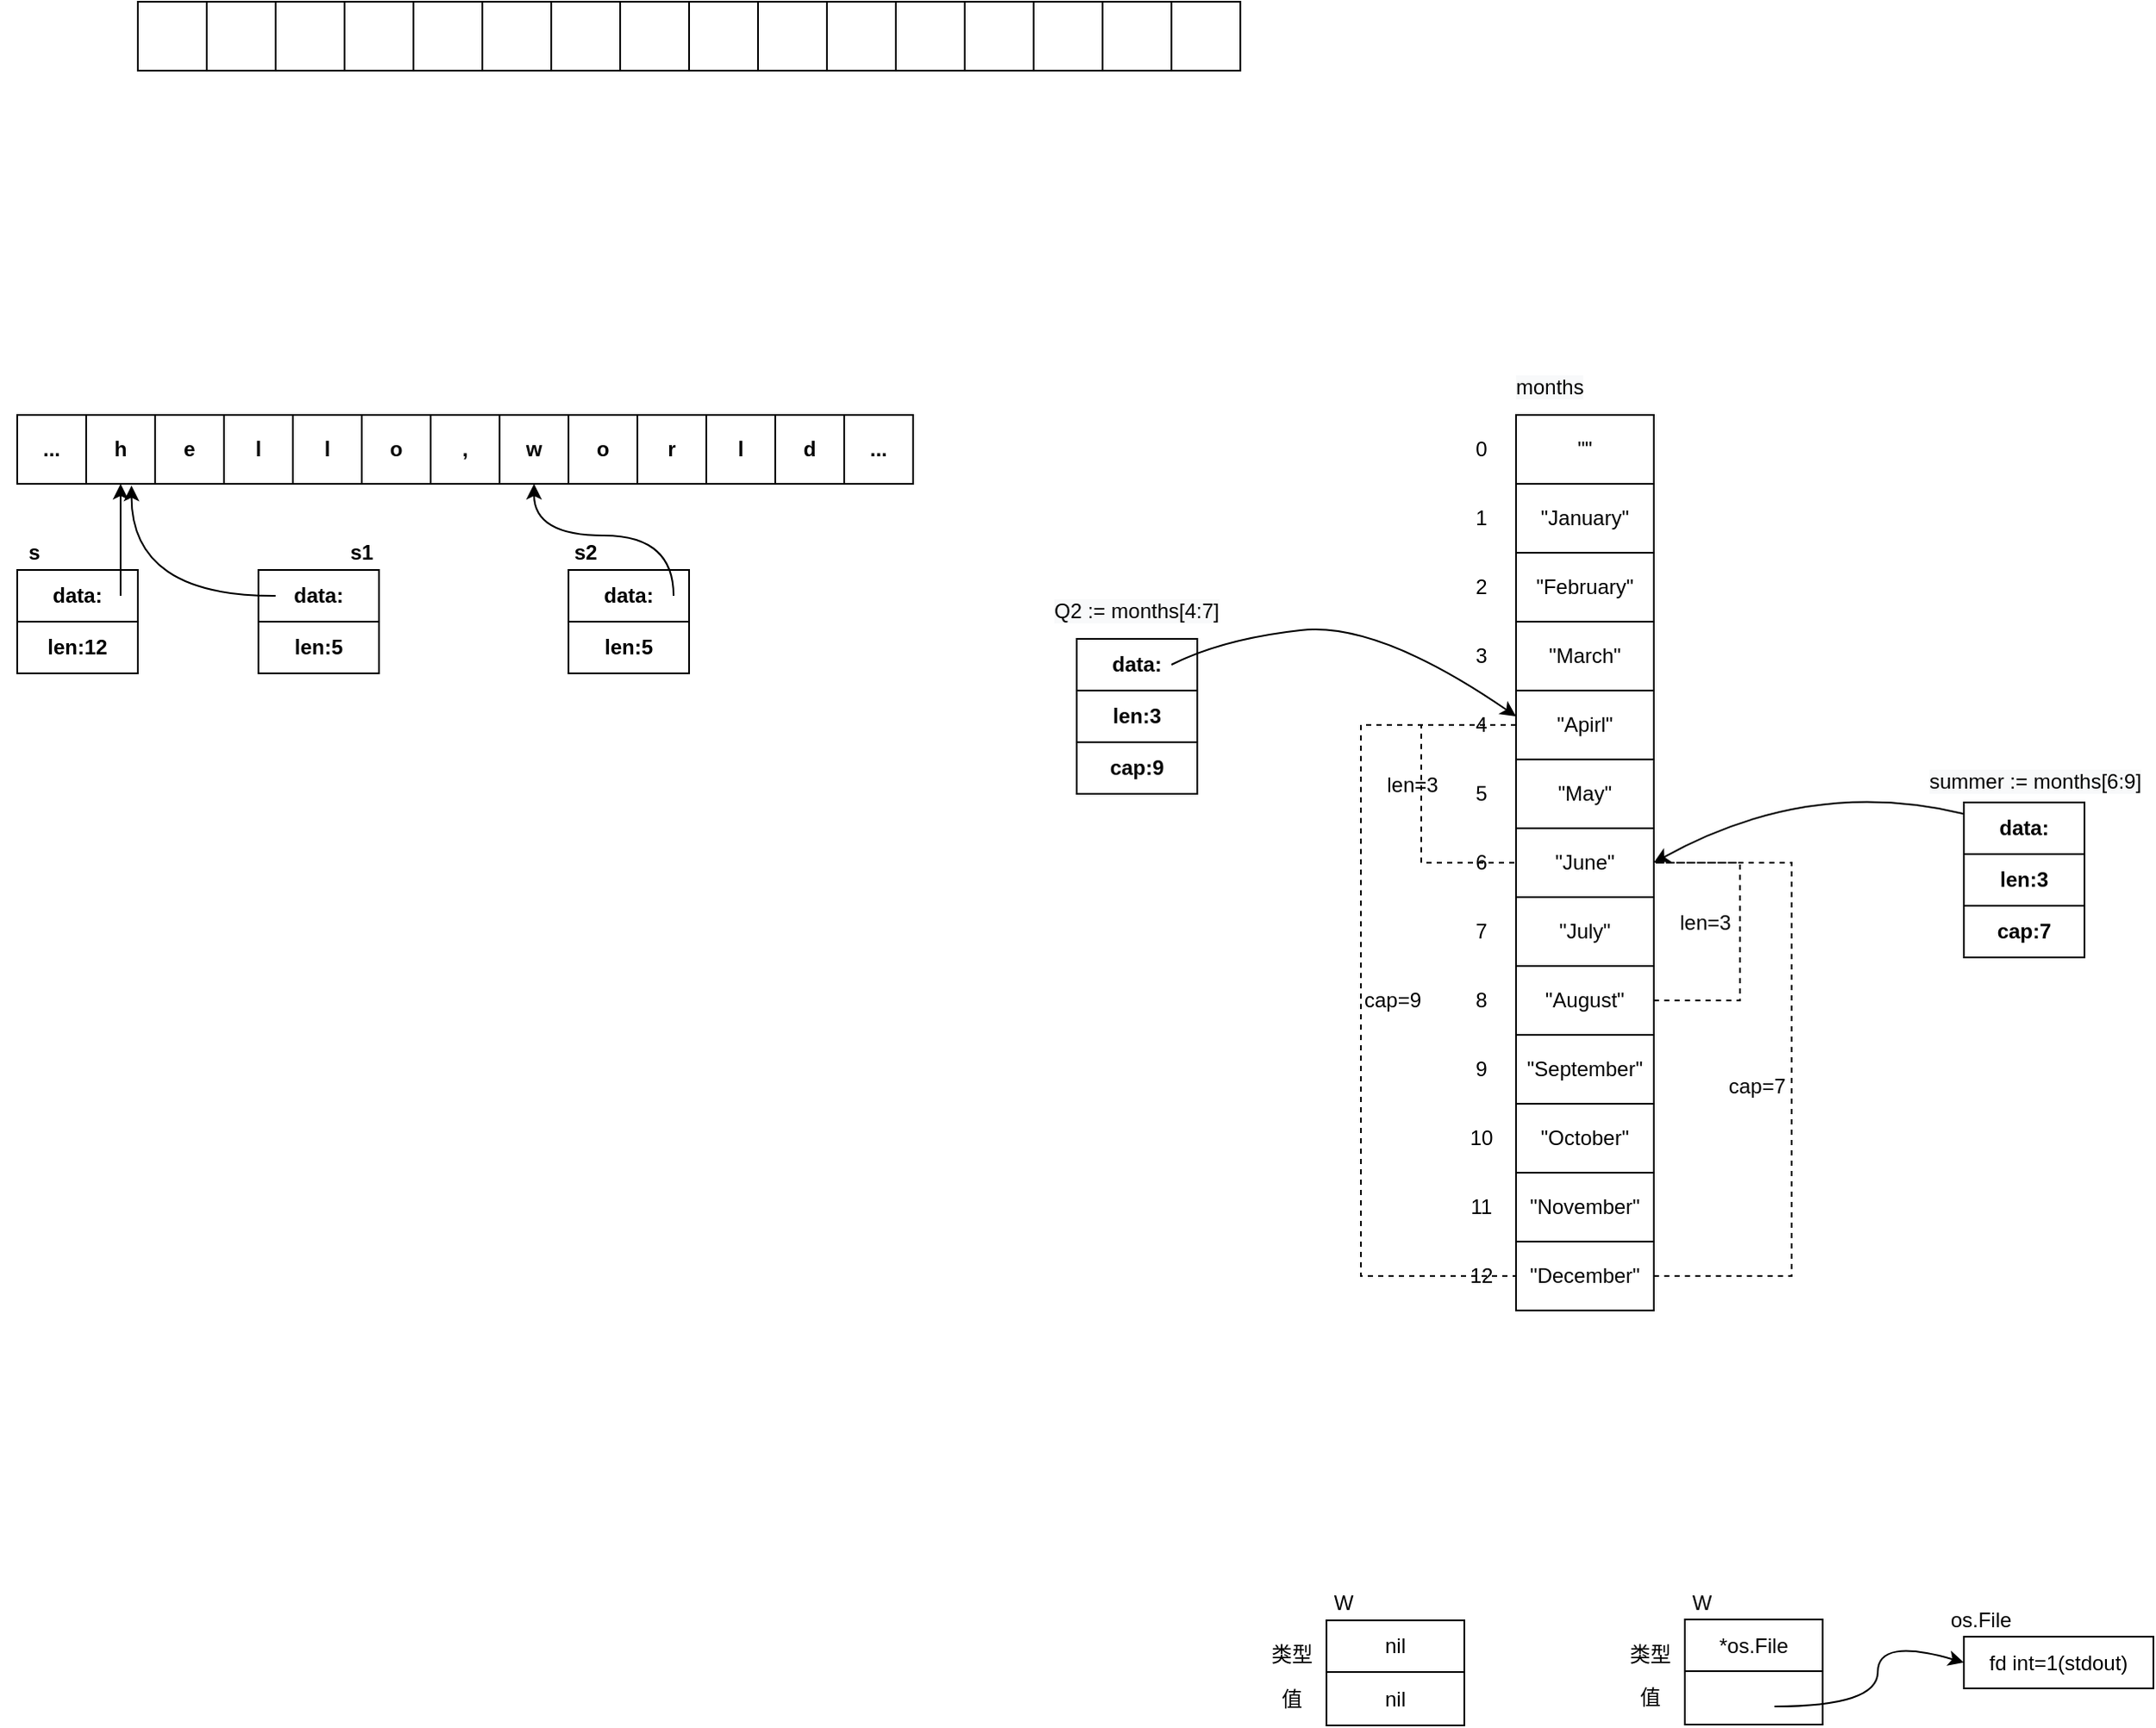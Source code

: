 <mxfile version="14.9.2" type="github">
  <diagram id="4ZGvZ0fgoe1KlmU3mvZ7" name="Page-1">
    <mxGraphModel dx="1318" dy="821" grid="1" gridSize="10" guides="1" tooltips="1" connect="1" arrows="1" fold="1" page="1" pageScale="1" pageWidth="827" pageHeight="1169" math="0" shadow="0">
      <root>
        <mxCell id="0" />
        <mxCell id="1" parent="0" />
        <mxCell id="xNucGwOiqGYlvezc4-lI-102" value="" style="strokeWidth=1;html=1;shape=mxgraph.flowchart.annotation_1;align=left;pointerEvents=1;dashed=1;rotation=-180;" vertex="1" parent="1">
          <mxGeometry x="1000" y="700" width="80" height="240" as="geometry" />
        </mxCell>
        <mxCell id="xNucGwOiqGYlvezc4-lI-97" value="cap=9" style="strokeWidth=1;html=1;shape=mxgraph.flowchart.annotation_1;align=left;pointerEvents=1;dashed=1;" vertex="1" parent="1">
          <mxGeometry x="830" y="620" width="90" height="320" as="geometry" />
        </mxCell>
        <mxCell id="xNucGwOiqGYlvezc4-lI-1" value="" style="rounded=0;whiteSpace=wrap;html=1;" vertex="1" parent="1">
          <mxGeometry x="120" y="200" width="40" height="40" as="geometry" />
        </mxCell>
        <mxCell id="xNucGwOiqGYlvezc4-lI-2" value="" style="rounded=0;whiteSpace=wrap;html=1;" vertex="1" parent="1">
          <mxGeometry x="160" y="200" width="40" height="40" as="geometry" />
        </mxCell>
        <mxCell id="xNucGwOiqGYlvezc4-lI-3" value="" style="rounded=0;whiteSpace=wrap;html=1;" vertex="1" parent="1">
          <mxGeometry x="200" y="200" width="40" height="40" as="geometry" />
        </mxCell>
        <mxCell id="xNucGwOiqGYlvezc4-lI-4" value="" style="rounded=0;whiteSpace=wrap;html=1;" vertex="1" parent="1">
          <mxGeometry x="240" y="200" width="40" height="40" as="geometry" />
        </mxCell>
        <mxCell id="xNucGwOiqGYlvezc4-lI-13" value="" style="rounded=0;whiteSpace=wrap;html=1;" vertex="1" parent="1">
          <mxGeometry x="280" y="200" width="40" height="40" as="geometry" />
        </mxCell>
        <mxCell id="xNucGwOiqGYlvezc4-lI-14" value="" style="rounded=0;whiteSpace=wrap;html=1;" vertex="1" parent="1">
          <mxGeometry x="320" y="200" width="40" height="40" as="geometry" />
        </mxCell>
        <mxCell id="xNucGwOiqGYlvezc4-lI-15" value="" style="rounded=0;whiteSpace=wrap;html=1;" vertex="1" parent="1">
          <mxGeometry x="360" y="200" width="40" height="40" as="geometry" />
        </mxCell>
        <mxCell id="xNucGwOiqGYlvezc4-lI-16" value="" style="rounded=0;whiteSpace=wrap;html=1;" vertex="1" parent="1">
          <mxGeometry x="400" y="200" width="40" height="40" as="geometry" />
        </mxCell>
        <mxCell id="xNucGwOiqGYlvezc4-lI-17" value="" style="rounded=0;whiteSpace=wrap;html=1;" vertex="1" parent="1">
          <mxGeometry x="440" y="200" width="40" height="40" as="geometry" />
        </mxCell>
        <mxCell id="xNucGwOiqGYlvezc4-lI-18" value="" style="rounded=0;whiteSpace=wrap;html=1;" vertex="1" parent="1">
          <mxGeometry x="480" y="200" width="40" height="40" as="geometry" />
        </mxCell>
        <mxCell id="xNucGwOiqGYlvezc4-lI-19" value="" style="rounded=0;whiteSpace=wrap;html=1;" vertex="1" parent="1">
          <mxGeometry x="520" y="200" width="40" height="40" as="geometry" />
        </mxCell>
        <mxCell id="xNucGwOiqGYlvezc4-lI-20" value="" style="rounded=0;whiteSpace=wrap;html=1;" vertex="1" parent="1">
          <mxGeometry x="560" y="200" width="40" height="40" as="geometry" />
        </mxCell>
        <mxCell id="xNucGwOiqGYlvezc4-lI-21" value="" style="rounded=0;whiteSpace=wrap;html=1;" vertex="1" parent="1">
          <mxGeometry x="600" y="200" width="40" height="40" as="geometry" />
        </mxCell>
        <mxCell id="xNucGwOiqGYlvezc4-lI-22" value="" style="rounded=0;whiteSpace=wrap;html=1;" vertex="1" parent="1">
          <mxGeometry x="640" y="200" width="40" height="40" as="geometry" />
        </mxCell>
        <mxCell id="xNucGwOiqGYlvezc4-lI-23" value="" style="rounded=0;whiteSpace=wrap;html=1;" vertex="1" parent="1">
          <mxGeometry x="680" y="200" width="40" height="40" as="geometry" />
        </mxCell>
        <mxCell id="xNucGwOiqGYlvezc4-lI-24" value="" style="rounded=0;whiteSpace=wrap;html=1;" vertex="1" parent="1">
          <mxGeometry x="720" y="200" width="40" height="40" as="geometry" />
        </mxCell>
        <mxCell id="xNucGwOiqGYlvezc4-lI-25" value="&lt;span&gt;...&lt;/span&gt;" style="rounded=0;whiteSpace=wrap;html=1;fontStyle=1" vertex="1" parent="1">
          <mxGeometry x="50" y="440" width="40" height="40" as="geometry" />
        </mxCell>
        <mxCell id="xNucGwOiqGYlvezc4-lI-26" value="&lt;span&gt;h&lt;/span&gt;" style="rounded=0;whiteSpace=wrap;html=1;fontStyle=1" vertex="1" parent="1">
          <mxGeometry x="90" y="440" width="40" height="40" as="geometry" />
        </mxCell>
        <mxCell id="xNucGwOiqGYlvezc4-lI-27" value="&lt;span&gt;e&lt;/span&gt;" style="rounded=0;whiteSpace=wrap;html=1;fontStyle=1" vertex="1" parent="1">
          <mxGeometry x="130" y="440" width="40" height="40" as="geometry" />
        </mxCell>
        <mxCell id="xNucGwOiqGYlvezc4-lI-28" value="&lt;span&gt;l&lt;/span&gt;" style="rounded=0;whiteSpace=wrap;html=1;fontStyle=1" vertex="1" parent="1">
          <mxGeometry x="170" y="440" width="40" height="40" as="geometry" />
        </mxCell>
        <mxCell id="xNucGwOiqGYlvezc4-lI-29" value="&lt;span&gt;l&lt;/span&gt;" style="rounded=0;whiteSpace=wrap;html=1;fontStyle=1" vertex="1" parent="1">
          <mxGeometry x="210" y="440" width="40" height="40" as="geometry" />
        </mxCell>
        <mxCell id="xNucGwOiqGYlvezc4-lI-30" value="o" style="rounded=0;whiteSpace=wrap;html=1;fontStyle=1" vertex="1" parent="1">
          <mxGeometry x="250" y="440" width="40" height="40" as="geometry" />
        </mxCell>
        <mxCell id="xNucGwOiqGYlvezc4-lI-31" value="," style="rounded=0;whiteSpace=wrap;html=1;fontStyle=1" vertex="1" parent="1">
          <mxGeometry x="290" y="440" width="40" height="40" as="geometry" />
        </mxCell>
        <mxCell id="xNucGwOiqGYlvezc4-lI-32" value="w" style="rounded=0;whiteSpace=wrap;html=1;fontStyle=1" vertex="1" parent="1">
          <mxGeometry x="330" y="440" width="40" height="40" as="geometry" />
        </mxCell>
        <mxCell id="xNucGwOiqGYlvezc4-lI-33" value="o" style="rounded=0;whiteSpace=wrap;html=1;fontStyle=1" vertex="1" parent="1">
          <mxGeometry x="370" y="440" width="40" height="40" as="geometry" />
        </mxCell>
        <mxCell id="xNucGwOiqGYlvezc4-lI-34" value="r" style="rounded=0;whiteSpace=wrap;html=1;fontStyle=1" vertex="1" parent="1">
          <mxGeometry x="410" y="440" width="40" height="40" as="geometry" />
        </mxCell>
        <mxCell id="xNucGwOiqGYlvezc4-lI-35" value="l" style="rounded=0;whiteSpace=wrap;html=1;fontStyle=1" vertex="1" parent="1">
          <mxGeometry x="450" y="440" width="40" height="40" as="geometry" />
        </mxCell>
        <mxCell id="xNucGwOiqGYlvezc4-lI-36" value="d" style="rounded=0;whiteSpace=wrap;html=1;fontStyle=1" vertex="1" parent="1">
          <mxGeometry x="490" y="440" width="40" height="40" as="geometry" />
        </mxCell>
        <mxCell id="xNucGwOiqGYlvezc4-lI-37" value="&lt;span&gt;...&lt;/span&gt;" style="rounded=0;whiteSpace=wrap;html=1;fontStyle=1" vertex="1" parent="1">
          <mxGeometry x="530" y="440" width="40" height="40" as="geometry" />
        </mxCell>
        <mxCell id="xNucGwOiqGYlvezc4-lI-40" value="&quot;&quot;" style="rounded=0;whiteSpace=wrap;html=1;" vertex="1" parent="1">
          <mxGeometry x="920" y="440" width="80" height="40" as="geometry" />
        </mxCell>
        <mxCell id="xNucGwOiqGYlvezc4-lI-41" value="" style="group" vertex="1" connectable="0" parent="1">
          <mxGeometry x="50" y="530" width="70" height="60" as="geometry" />
        </mxCell>
        <mxCell id="xNucGwOiqGYlvezc4-lI-38" value="data:" style="rounded=0;whiteSpace=wrap;html=1;fontStyle=1" vertex="1" parent="xNucGwOiqGYlvezc4-lI-41">
          <mxGeometry width="70" height="30" as="geometry" />
        </mxCell>
        <mxCell id="xNucGwOiqGYlvezc4-lI-39" value="len:12" style="rounded=0;whiteSpace=wrap;html=1;fontStyle=1" vertex="1" parent="xNucGwOiqGYlvezc4-lI-41">
          <mxGeometry y="30" width="70" height="30" as="geometry" />
        </mxCell>
        <mxCell id="xNucGwOiqGYlvezc4-lI-42" value="&lt;b&gt;s&lt;/b&gt;" style="text;html=1;strokeColor=none;fillColor=none;align=center;verticalAlign=middle;whiteSpace=wrap;rounded=0;" vertex="1" parent="1">
          <mxGeometry x="40" y="510" width="40" height="20" as="geometry" />
        </mxCell>
        <mxCell id="xNucGwOiqGYlvezc4-lI-43" value="" style="endArrow=classic;html=1;entryX=0.5;entryY=1;entryDx=0;entryDy=0;noJump=1;anchorPointDirection=0;" edge="1" parent="1" target="xNucGwOiqGYlvezc4-lI-26">
          <mxGeometry width="50" height="50" relative="1" as="geometry">
            <mxPoint x="110" y="545" as="sourcePoint" />
            <mxPoint x="160" y="520" as="targetPoint" />
          </mxGeometry>
        </mxCell>
        <mxCell id="xNucGwOiqGYlvezc4-lI-45" value="" style="group" vertex="1" connectable="0" parent="1">
          <mxGeometry x="190" y="530" width="70" height="60" as="geometry" />
        </mxCell>
        <mxCell id="xNucGwOiqGYlvezc4-lI-46" value="data:" style="rounded=0;whiteSpace=wrap;html=1;fontStyle=1" vertex="1" parent="xNucGwOiqGYlvezc4-lI-45">
          <mxGeometry width="70" height="30" as="geometry" />
        </mxCell>
        <mxCell id="xNucGwOiqGYlvezc4-lI-47" value="len:5" style="rounded=0;whiteSpace=wrap;html=1;fontStyle=1" vertex="1" parent="xNucGwOiqGYlvezc4-lI-45">
          <mxGeometry y="30" width="70" height="30" as="geometry" />
        </mxCell>
        <mxCell id="xNucGwOiqGYlvezc4-lI-48" value="&lt;b&gt;s1&lt;/b&gt;" style="text;html=1;strokeColor=none;fillColor=none;align=center;verticalAlign=middle;whiteSpace=wrap;rounded=0;" vertex="1" parent="1">
          <mxGeometry x="230" y="510" width="40" height="20" as="geometry" />
        </mxCell>
        <mxCell id="xNucGwOiqGYlvezc4-lI-51" value="" style="endArrow=classic;html=1;entryX=0.658;entryY=1.025;entryDx=0;entryDy=0;noJump=1;anchorPointDirection=0;entryPerimeter=0;startFill=1;endFill=1;bendable=0;edgeStyle=orthogonalEdgeStyle;curved=1;" edge="1" parent="1" target="xNucGwOiqGYlvezc4-lI-26">
          <mxGeometry width="50" height="50" relative="1" as="geometry">
            <mxPoint x="200" y="545" as="sourcePoint" />
            <mxPoint x="120" y="490" as="targetPoint" />
          </mxGeometry>
        </mxCell>
        <mxCell id="xNucGwOiqGYlvezc4-lI-52" value="" style="group" vertex="1" connectable="0" parent="1">
          <mxGeometry x="370" y="530" width="70" height="60" as="geometry" />
        </mxCell>
        <mxCell id="xNucGwOiqGYlvezc4-lI-53" value="data:" style="rounded=0;whiteSpace=wrap;html=1;fontStyle=1" vertex="1" parent="xNucGwOiqGYlvezc4-lI-52">
          <mxGeometry width="70" height="30" as="geometry" />
        </mxCell>
        <mxCell id="xNucGwOiqGYlvezc4-lI-54" value="len:5" style="rounded=0;whiteSpace=wrap;html=1;fontStyle=1" vertex="1" parent="xNucGwOiqGYlvezc4-lI-52">
          <mxGeometry y="30" width="70" height="30" as="geometry" />
        </mxCell>
        <mxCell id="xNucGwOiqGYlvezc4-lI-55" value="&lt;b&gt;s2&lt;/b&gt;" style="text;html=1;strokeColor=none;fillColor=none;align=center;verticalAlign=middle;whiteSpace=wrap;rounded=0;" vertex="1" parent="1">
          <mxGeometry x="360" y="510" width="40" height="20" as="geometry" />
        </mxCell>
        <mxCell id="xNucGwOiqGYlvezc4-lI-56" value="" style="endArrow=classic;html=1;entryX=0.5;entryY=1;entryDx=0;entryDy=0;edgeStyle=orthogonalEdgeStyle;curved=1;" edge="1" parent="1" target="xNucGwOiqGYlvezc4-lI-32">
          <mxGeometry width="50" height="50" relative="1" as="geometry">
            <mxPoint x="431" y="545" as="sourcePoint" />
            <mxPoint x="380" y="490" as="targetPoint" />
            <Array as="points">
              <mxPoint x="431" y="510" />
              <mxPoint x="350" y="510" />
            </Array>
          </mxGeometry>
        </mxCell>
        <mxCell id="xNucGwOiqGYlvezc4-lI-57" value="&quot;January&quot;" style="rounded=0;whiteSpace=wrap;html=1;" vertex="1" parent="1">
          <mxGeometry x="920" y="480" width="80" height="40" as="geometry" />
        </mxCell>
        <mxCell id="xNucGwOiqGYlvezc4-lI-58" value="&quot;February&quot;" style="rounded=0;whiteSpace=wrap;html=1;" vertex="1" parent="1">
          <mxGeometry x="920" y="520" width="80" height="40" as="geometry" />
        </mxCell>
        <mxCell id="xNucGwOiqGYlvezc4-lI-59" value="&quot;March&quot;" style="rounded=0;whiteSpace=wrap;html=1;" vertex="1" parent="1">
          <mxGeometry x="920" y="560" width="80" height="40" as="geometry" />
        </mxCell>
        <mxCell id="xNucGwOiqGYlvezc4-lI-60" value="&quot;Apirl&quot;" style="rounded=0;whiteSpace=wrap;html=1;" vertex="1" parent="1">
          <mxGeometry x="920" y="600" width="80" height="40" as="geometry" />
        </mxCell>
        <mxCell id="xNucGwOiqGYlvezc4-lI-61" value="&quot;May&quot;" style="rounded=0;whiteSpace=wrap;html=1;" vertex="1" parent="1">
          <mxGeometry x="920" y="640" width="80" height="40" as="geometry" />
        </mxCell>
        <mxCell id="xNucGwOiqGYlvezc4-lI-62" value="&quot;June&quot;" style="rounded=0;whiteSpace=wrap;html=1;" vertex="1" parent="1">
          <mxGeometry x="920" y="680" width="80" height="40" as="geometry" />
        </mxCell>
        <mxCell id="xNucGwOiqGYlvezc4-lI-63" value="&quot;July&quot;" style="rounded=0;whiteSpace=wrap;html=1;" vertex="1" parent="1">
          <mxGeometry x="920" y="720" width="80" height="40" as="geometry" />
        </mxCell>
        <mxCell id="xNucGwOiqGYlvezc4-lI-64" value="&quot;August&quot;" style="rounded=0;whiteSpace=wrap;html=1;" vertex="1" parent="1">
          <mxGeometry x="920" y="760" width="80" height="40" as="geometry" />
        </mxCell>
        <mxCell id="xNucGwOiqGYlvezc4-lI-65" value="&quot;September&quot;" style="rounded=0;whiteSpace=wrap;html=1;" vertex="1" parent="1">
          <mxGeometry x="920" y="800" width="80" height="40" as="geometry" />
        </mxCell>
        <mxCell id="xNucGwOiqGYlvezc4-lI-66" value="&quot;October&quot;" style="rounded=0;whiteSpace=wrap;html=1;" vertex="1" parent="1">
          <mxGeometry x="920" y="840" width="80" height="40" as="geometry" />
        </mxCell>
        <mxCell id="xNucGwOiqGYlvezc4-lI-67" value="&quot;November&quot;" style="rounded=0;whiteSpace=wrap;html=1;" vertex="1" parent="1">
          <mxGeometry x="920" y="880" width="80" height="40" as="geometry" />
        </mxCell>
        <mxCell id="xNucGwOiqGYlvezc4-lI-68" value="&quot;December&quot;" style="rounded=0;whiteSpace=wrap;html=1;" vertex="1" parent="1">
          <mxGeometry x="920" y="920" width="80" height="40" as="geometry" />
        </mxCell>
        <mxCell id="xNucGwOiqGYlvezc4-lI-69" value="0" style="text;html=1;strokeColor=none;fillColor=none;align=center;verticalAlign=middle;whiteSpace=wrap;rounded=0;" vertex="1" parent="1">
          <mxGeometry x="880" y="450" width="40" height="20" as="geometry" />
        </mxCell>
        <mxCell id="xNucGwOiqGYlvezc4-lI-70" value="1" style="text;html=1;strokeColor=none;fillColor=none;align=center;verticalAlign=middle;whiteSpace=wrap;rounded=0;" vertex="1" parent="1">
          <mxGeometry x="880" y="490" width="40" height="20" as="geometry" />
        </mxCell>
        <mxCell id="xNucGwOiqGYlvezc4-lI-71" value="2" style="text;html=1;strokeColor=none;fillColor=none;align=center;verticalAlign=middle;whiteSpace=wrap;rounded=0;" vertex="1" parent="1">
          <mxGeometry x="880" y="530" width="40" height="20" as="geometry" />
        </mxCell>
        <mxCell id="xNucGwOiqGYlvezc4-lI-72" value="3" style="text;html=1;strokeColor=none;fillColor=none;align=center;verticalAlign=middle;whiteSpace=wrap;rounded=0;" vertex="1" parent="1">
          <mxGeometry x="880" y="570" width="40" height="20" as="geometry" />
        </mxCell>
        <mxCell id="xNucGwOiqGYlvezc4-lI-73" value="4" style="text;html=1;strokeColor=none;fillColor=none;align=center;verticalAlign=middle;whiteSpace=wrap;rounded=0;" vertex="1" parent="1">
          <mxGeometry x="880" y="610" width="40" height="20" as="geometry" />
        </mxCell>
        <mxCell id="xNucGwOiqGYlvezc4-lI-74" value="5" style="text;html=1;strokeColor=none;fillColor=none;align=center;verticalAlign=middle;whiteSpace=wrap;rounded=0;" vertex="1" parent="1">
          <mxGeometry x="880" y="650" width="40" height="20" as="geometry" />
        </mxCell>
        <mxCell id="xNucGwOiqGYlvezc4-lI-75" value="6" style="text;html=1;strokeColor=none;fillColor=none;align=center;verticalAlign=middle;whiteSpace=wrap;rounded=0;" vertex="1" parent="1">
          <mxGeometry x="880" y="690" width="40" height="20" as="geometry" />
        </mxCell>
        <mxCell id="xNucGwOiqGYlvezc4-lI-76" value="7" style="text;html=1;strokeColor=none;fillColor=none;align=center;verticalAlign=middle;whiteSpace=wrap;rounded=0;" vertex="1" parent="1">
          <mxGeometry x="880" y="730" width="40" height="20" as="geometry" />
        </mxCell>
        <mxCell id="xNucGwOiqGYlvezc4-lI-77" value="8" style="text;html=1;strokeColor=none;fillColor=none;align=center;verticalAlign=middle;whiteSpace=wrap;rounded=0;" vertex="1" parent="1">
          <mxGeometry x="880" y="770" width="40" height="20" as="geometry" />
        </mxCell>
        <mxCell id="xNucGwOiqGYlvezc4-lI-78" value="9" style="text;html=1;strokeColor=none;fillColor=none;align=center;verticalAlign=middle;whiteSpace=wrap;rounded=0;" vertex="1" parent="1">
          <mxGeometry x="880" y="810" width="40" height="20" as="geometry" />
        </mxCell>
        <mxCell id="xNucGwOiqGYlvezc4-lI-79" value="10" style="text;html=1;strokeColor=none;fillColor=none;align=center;verticalAlign=middle;whiteSpace=wrap;rounded=0;" vertex="1" parent="1">
          <mxGeometry x="880" y="850" width="40" height="20" as="geometry" />
        </mxCell>
        <mxCell id="xNucGwOiqGYlvezc4-lI-80" value="11" style="text;html=1;strokeColor=none;fillColor=none;align=center;verticalAlign=middle;whiteSpace=wrap;rounded=0;" vertex="1" parent="1">
          <mxGeometry x="880" y="890" width="40" height="20" as="geometry" />
        </mxCell>
        <mxCell id="xNucGwOiqGYlvezc4-lI-81" value="12" style="text;html=1;strokeColor=none;fillColor=none;align=center;verticalAlign=middle;whiteSpace=wrap;rounded=0;" vertex="1" parent="1">
          <mxGeometry x="880" y="930" width="40" height="20" as="geometry" />
        </mxCell>
        <mxCell id="xNucGwOiqGYlvezc4-lI-82" value="&lt;span style=&quot;color: rgb(0 , 0 , 0) ; font-family: &amp;#34;helvetica&amp;#34; ; font-size: 12px ; font-style: normal ; font-weight: 400 ; letter-spacing: normal ; text-align: center ; text-indent: 0px ; text-transform: none ; word-spacing: 0px ; background-color: rgb(248 , 249 , 250) ; display: inline ; float: none&quot;&gt;months&lt;/span&gt;" style="text;whiteSpace=wrap;html=1;" vertex="1" parent="1">
          <mxGeometry x="918" y="410" width="60" height="30" as="geometry" />
        </mxCell>
        <mxCell id="xNucGwOiqGYlvezc4-lI-83" value="" style="group" vertex="1" connectable="0" parent="1">
          <mxGeometry x="665" y="570" width="565" height="210" as="geometry" />
        </mxCell>
        <mxCell id="xNucGwOiqGYlvezc4-lI-84" value="data:" style="rounded=0;whiteSpace=wrap;html=1;fontStyle=1" vertex="1" parent="xNucGwOiqGYlvezc4-lI-83">
          <mxGeometry width="70" height="30" as="geometry" />
        </mxCell>
        <mxCell id="xNucGwOiqGYlvezc4-lI-85" value="len:3" style="rounded=0;whiteSpace=wrap;html=1;fontStyle=1" vertex="1" parent="xNucGwOiqGYlvezc4-lI-83">
          <mxGeometry y="30" width="70" height="30" as="geometry" />
        </mxCell>
        <mxCell id="xNucGwOiqGYlvezc4-lI-92" value="" style="group" vertex="1" connectable="0" parent="xNucGwOiqGYlvezc4-lI-83">
          <mxGeometry x="515" y="95" width="70" height="60" as="geometry" />
        </mxCell>
        <mxCell id="xNucGwOiqGYlvezc4-lI-93" value="data:" style="rounded=0;whiteSpace=wrap;html=1;fontStyle=1" vertex="1" parent="xNucGwOiqGYlvezc4-lI-92">
          <mxGeometry width="70" height="30" as="geometry" />
        </mxCell>
        <mxCell id="xNucGwOiqGYlvezc4-lI-94" value="len:3" style="rounded=0;whiteSpace=wrap;html=1;fontStyle=1" vertex="1" parent="xNucGwOiqGYlvezc4-lI-92">
          <mxGeometry y="30" width="70" height="30" as="geometry" />
        </mxCell>
        <mxCell id="xNucGwOiqGYlvezc4-lI-95" value="cap:7" style="rounded=0;whiteSpace=wrap;html=1;fontStyle=1" vertex="1" parent="xNucGwOiqGYlvezc4-lI-83">
          <mxGeometry x="515" y="155" width="70" height="30" as="geometry" />
        </mxCell>
        <mxCell id="xNucGwOiqGYlvezc4-lI-91" value="&lt;span style=&quot;color: rgb(0 , 0 , 0) ; font-family: &amp;#34;helvetica&amp;#34; ; font-size: 12px ; font-style: normal ; font-weight: 400 ; letter-spacing: normal ; text-align: center ; text-indent: 0px ; text-transform: none ; word-spacing: 0px ; background-color: rgb(248 , 249 , 250) ; display: inline ; float: none&quot;&gt;summer := months[6:9]&lt;/span&gt;" style="text;whiteSpace=wrap;html=1;" vertex="1" parent="xNucGwOiqGYlvezc4-lI-83">
          <mxGeometry x="493" y="69" width="130" height="30" as="geometry" />
        </mxCell>
        <mxCell id="xNucGwOiqGYlvezc4-lI-98" value="" style="strokeWidth=1;html=1;shape=mxgraph.flowchart.annotation_1;align=left;pointerEvents=1;dashed=1;" vertex="1" parent="xNucGwOiqGYlvezc4-lI-83">
          <mxGeometry x="200" y="50" width="55" height="80" as="geometry" />
        </mxCell>
        <mxCell id="xNucGwOiqGYlvezc4-lI-99" value="len=3" style="text;html=1;strokeColor=none;fillColor=none;align=center;verticalAlign=middle;whiteSpace=wrap;rounded=0;dashed=1;" vertex="1" parent="xNucGwOiqGYlvezc4-lI-83">
          <mxGeometry x="175" y="75" width="40" height="20" as="geometry" />
        </mxCell>
        <mxCell id="xNucGwOiqGYlvezc4-lI-100" value="" style="strokeWidth=1;html=1;shape=mxgraph.flowchart.annotation_1;align=left;pointerEvents=1;dashed=1;rotation=-180;" vertex="1" parent="xNucGwOiqGYlvezc4-lI-83">
          <mxGeometry x="335" y="130" width="50" height="80" as="geometry" />
        </mxCell>
        <mxCell id="xNucGwOiqGYlvezc4-lI-101" value="len=3" style="text;html=1;strokeColor=none;fillColor=none;align=center;verticalAlign=middle;whiteSpace=wrap;rounded=0;dashed=1;" vertex="1" parent="xNucGwOiqGYlvezc4-lI-83">
          <mxGeometry x="345" y="155" width="40" height="20" as="geometry" />
        </mxCell>
        <mxCell id="xNucGwOiqGYlvezc4-lI-86" value="cap:9" style="rounded=0;whiteSpace=wrap;html=1;fontStyle=1" vertex="1" parent="1">
          <mxGeometry x="665" y="630" width="70" height="30" as="geometry" />
        </mxCell>
        <mxCell id="xNucGwOiqGYlvezc4-lI-88" value="&lt;span style=&quot;color: rgb(0 , 0 , 0) ; font-family: &amp;#34;helvetica&amp;#34; ; font-size: 12px ; font-style: normal ; font-weight: 400 ; letter-spacing: normal ; text-align: center ; text-indent: 0px ; text-transform: none ; word-spacing: 0px ; background-color: rgb(248 , 249 , 250) ; display: inline ; float: none&quot;&gt;Q2 := months[4:7]&lt;/span&gt;" style="text;whiteSpace=wrap;html=1;" vertex="1" parent="1">
          <mxGeometry x="650" y="540" width="100" height="30" as="geometry" />
        </mxCell>
        <mxCell id="xNucGwOiqGYlvezc4-lI-90" value="" style="curved=1;endArrow=classic;html=1;entryX=1;entryY=0.25;entryDx=0;entryDy=0;" edge="1" parent="1" target="xNucGwOiqGYlvezc4-lI-73">
          <mxGeometry width="50" height="50" relative="1" as="geometry">
            <mxPoint x="720" y="585" as="sourcePoint" />
            <mxPoint x="820" y="530" as="targetPoint" />
            <Array as="points">
              <mxPoint x="750" y="570" />
              <mxPoint x="840" y="560" />
            </Array>
          </mxGeometry>
        </mxCell>
        <mxCell id="xNucGwOiqGYlvezc4-lI-96" value="" style="curved=1;endArrow=classic;html=1;" edge="1" parent="1" source="xNucGwOiqGYlvezc4-lI-93">
          <mxGeometry width="50" height="50" relative="1" as="geometry">
            <mxPoint x="1380" y="780" as="sourcePoint" />
            <mxPoint x="1000" y="700" as="targetPoint" />
            <Array as="points">
              <mxPoint x="1090" y="650" />
            </Array>
          </mxGeometry>
        </mxCell>
        <mxCell id="xNucGwOiqGYlvezc4-lI-103" value="cap=7" style="text;html=1;strokeColor=none;fillColor=none;align=center;verticalAlign=middle;whiteSpace=wrap;rounded=0;dashed=1;" vertex="1" parent="1">
          <mxGeometry x="1040" y="820" width="40" height="20" as="geometry" />
        </mxCell>
        <mxCell id="xNucGwOiqGYlvezc4-lI-104" value="nil" style="rounded=0;whiteSpace=wrap;html=1;" vertex="1" parent="1">
          <mxGeometry x="810" y="1140" width="80" height="30" as="geometry" />
        </mxCell>
        <mxCell id="xNucGwOiqGYlvezc4-lI-105" value="nil" style="rounded=0;whiteSpace=wrap;html=1;" vertex="1" parent="1">
          <mxGeometry x="810" y="1170" width="80" height="31" as="geometry" />
        </mxCell>
        <mxCell id="xNucGwOiqGYlvezc4-lI-106" value="类型" style="text;html=1;strokeColor=none;fillColor=none;align=center;verticalAlign=middle;whiteSpace=wrap;rounded=0;dashed=1;" vertex="1" parent="1">
          <mxGeometry x="770" y="1150" width="40" height="20" as="geometry" />
        </mxCell>
        <mxCell id="xNucGwOiqGYlvezc4-lI-107" value="值" style="text;html=1;strokeColor=none;fillColor=none;align=center;verticalAlign=middle;whiteSpace=wrap;rounded=0;dashed=1;" vertex="1" parent="1">
          <mxGeometry x="770" y="1175.5" width="40" height="20" as="geometry" />
        </mxCell>
        <mxCell id="xNucGwOiqGYlvezc4-lI-108" value="W" style="text;html=1;strokeColor=none;fillColor=none;align=center;verticalAlign=middle;whiteSpace=wrap;rounded=0;dashed=1;" vertex="1" parent="1">
          <mxGeometry x="800" y="1120" width="40" height="20" as="geometry" />
        </mxCell>
        <mxCell id="xNucGwOiqGYlvezc4-lI-109" value="*os.File" style="rounded=0;whiteSpace=wrap;html=1;" vertex="1" parent="1">
          <mxGeometry x="1018" y="1139.5" width="80" height="30" as="geometry" />
        </mxCell>
        <mxCell id="xNucGwOiqGYlvezc4-lI-110" value="" style="rounded=0;whiteSpace=wrap;html=1;" vertex="1" parent="1">
          <mxGeometry x="1018" y="1169.5" width="80" height="31" as="geometry" />
        </mxCell>
        <mxCell id="xNucGwOiqGYlvezc4-lI-111" value="类型" style="text;html=1;strokeColor=none;fillColor=none;align=center;verticalAlign=middle;whiteSpace=wrap;rounded=0;dashed=1;" vertex="1" parent="1">
          <mxGeometry x="978" y="1149.5" width="40" height="20" as="geometry" />
        </mxCell>
        <mxCell id="xNucGwOiqGYlvezc4-lI-112" value="值" style="text;html=1;strokeColor=none;fillColor=none;align=center;verticalAlign=middle;whiteSpace=wrap;rounded=0;dashed=1;" vertex="1" parent="1">
          <mxGeometry x="978" y="1175" width="40" height="20" as="geometry" />
        </mxCell>
        <mxCell id="xNucGwOiqGYlvezc4-lI-113" value="W" style="text;html=1;strokeColor=none;fillColor=none;align=center;verticalAlign=middle;whiteSpace=wrap;rounded=0;dashed=1;" vertex="1" parent="1">
          <mxGeometry x="1008" y="1119.5" width="40" height="20" as="geometry" />
        </mxCell>
        <mxCell id="xNucGwOiqGYlvezc4-lI-114" value="fd int=1(stdout)" style="rounded=0;whiteSpace=wrap;html=1;" vertex="1" parent="1">
          <mxGeometry x="1180" y="1149.5" width="110" height="30" as="geometry" />
        </mxCell>
        <mxCell id="xNucGwOiqGYlvezc4-lI-115" value="" style="curved=1;endArrow=classic;html=1;entryX=0;entryY=0.5;entryDx=0;entryDy=0;exitX=0.65;exitY=0.661;exitDx=0;exitDy=0;exitPerimeter=0;" edge="1" parent="1" source="xNucGwOiqGYlvezc4-lI-110" target="xNucGwOiqGYlvezc4-lI-114">
          <mxGeometry width="50" height="50" relative="1" as="geometry">
            <mxPoint x="1080" y="1190" as="sourcePoint" />
            <mxPoint x="1130" y="1140" as="targetPoint" />
            <Array as="points">
              <mxPoint x="1130" y="1190" />
              <mxPoint x="1130" y="1150" />
            </Array>
          </mxGeometry>
        </mxCell>
        <mxCell id="xNucGwOiqGYlvezc4-lI-116" value="os.File" style="text;html=1;strokeColor=none;fillColor=none;align=center;verticalAlign=middle;whiteSpace=wrap;rounded=0;dashed=1;" vertex="1" parent="1">
          <mxGeometry x="1170" y="1129.5" width="40" height="20" as="geometry" />
        </mxCell>
      </root>
    </mxGraphModel>
  </diagram>
</mxfile>
